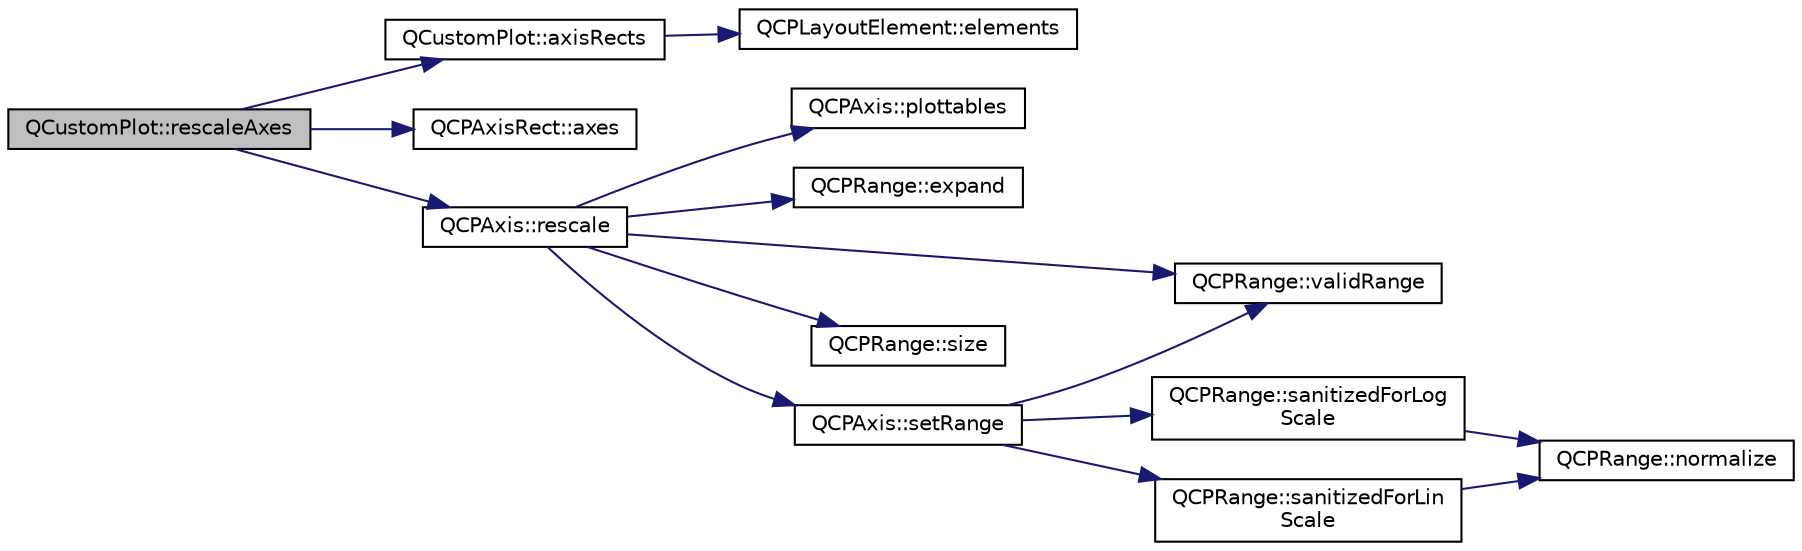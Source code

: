 digraph "QCustomPlot::rescaleAxes"
{
  edge [fontname="Helvetica",fontsize="10",labelfontname="Helvetica",labelfontsize="10"];
  node [fontname="Helvetica",fontsize="10",shape=record];
  rankdir="LR";
  Node667 [label="QCustomPlot::rescaleAxes",height=0.2,width=0.4,color="black", fillcolor="grey75", style="filled", fontcolor="black"];
  Node667 -> Node668 [color="midnightblue",fontsize="10",style="solid",fontname="Helvetica"];
  Node668 [label="QCustomPlot::axisRects",height=0.2,width=0.4,color="black", fillcolor="white", style="filled",URL="$dd/d9b/class_q_custom_plot.html#a12af771429e2d7e313c8c5d5fca068fe"];
  Node668 -> Node669 [color="midnightblue",fontsize="10",style="solid",fontname="Helvetica"];
  Node669 [label="QCPLayoutElement::elements",height=0.2,width=0.4,color="black", fillcolor="white", style="filled",URL="$d5/db3/class_q_c_p_layout_element.html#a76dec8cb31e498994a944d7647a43309"];
  Node667 -> Node670 [color="midnightblue",fontsize="10",style="solid",fontname="Helvetica"];
  Node670 [label="QCPAxisRect::axes",height=0.2,width=0.4,color="black", fillcolor="white", style="filled",URL="$d8/dad/class_q_c_p_axis_rect.html#a8db4722cb93e9c4a6f0d91150c200867"];
  Node667 -> Node671 [color="midnightblue",fontsize="10",style="solid",fontname="Helvetica"];
  Node671 [label="QCPAxis::rescale",height=0.2,width=0.4,color="black", fillcolor="white", style="filled",URL="$d2/deb/class_q_c_p_axis.html#a499345f02ebce4b23d8ccec96e58daa9"];
  Node671 -> Node672 [color="midnightblue",fontsize="10",style="solid",fontname="Helvetica"];
  Node672 [label="QCPAxis::plottables",height=0.2,width=0.4,color="black", fillcolor="white", style="filled",URL="$d2/deb/class_q_c_p_axis.html#ac5e0f6f65c75efb5fd32275d6e4ef0d6"];
  Node671 -> Node673 [color="midnightblue",fontsize="10",style="solid",fontname="Helvetica"];
  Node673 [label="QCPRange::expand",height=0.2,width=0.4,color="black", fillcolor="white", style="filled",URL="$d8/d0b/class_q_c_p_range.html#a0fa1bc8048be50d52bea93a8caf08305"];
  Node671 -> Node674 [color="midnightblue",fontsize="10",style="solid",fontname="Helvetica"];
  Node674 [label="QCPRange::validRange",height=0.2,width=0.4,color="black", fillcolor="white", style="filled",URL="$d8/d0b/class_q_c_p_range.html#ab38bd4841c77c7bb86c9eea0f142dcc0"];
  Node671 -> Node675 [color="midnightblue",fontsize="10",style="solid",fontname="Helvetica"];
  Node675 [label="QCPRange::size",height=0.2,width=0.4,color="black", fillcolor="white", style="filled",URL="$d8/d0b/class_q_c_p_range.html#a62326e7cc4316b96df6a60813230e63f"];
  Node671 -> Node676 [color="midnightblue",fontsize="10",style="solid",fontname="Helvetica"];
  Node676 [label="QCPAxis::setRange",height=0.2,width=0.4,color="black", fillcolor="white", style="filled",URL="$d2/deb/class_q_c_p_axis.html#aebdfea5d44c3a0ad2b4700cd4d25b641"];
  Node676 -> Node674 [color="midnightblue",fontsize="10",style="solid",fontname="Helvetica"];
  Node676 -> Node677 [color="midnightblue",fontsize="10",style="solid",fontname="Helvetica"];
  Node677 [label="QCPRange::sanitizedForLog\lScale",height=0.2,width=0.4,color="black", fillcolor="white", style="filled",URL="$d8/d0b/class_q_c_p_range.html#a3d66288d66e1d6df3636075eb42502ee"];
  Node677 -> Node678 [color="midnightblue",fontsize="10",style="solid",fontname="Helvetica"];
  Node678 [label="QCPRange::normalize",height=0.2,width=0.4,color="black", fillcolor="white", style="filled",URL="$d8/d0b/class_q_c_p_range.html#af914a7740269b0604d0827c634a878a9"];
  Node676 -> Node679 [color="midnightblue",fontsize="10",style="solid",fontname="Helvetica"];
  Node679 [label="QCPRange::sanitizedForLin\lScale",height=0.2,width=0.4,color="black", fillcolor="white", style="filled",URL="$d8/d0b/class_q_c_p_range.html#a808751fdd9b17ef52327ba011df2e5f1"];
  Node679 -> Node678 [color="midnightblue",fontsize="10",style="solid",fontname="Helvetica"];
}
